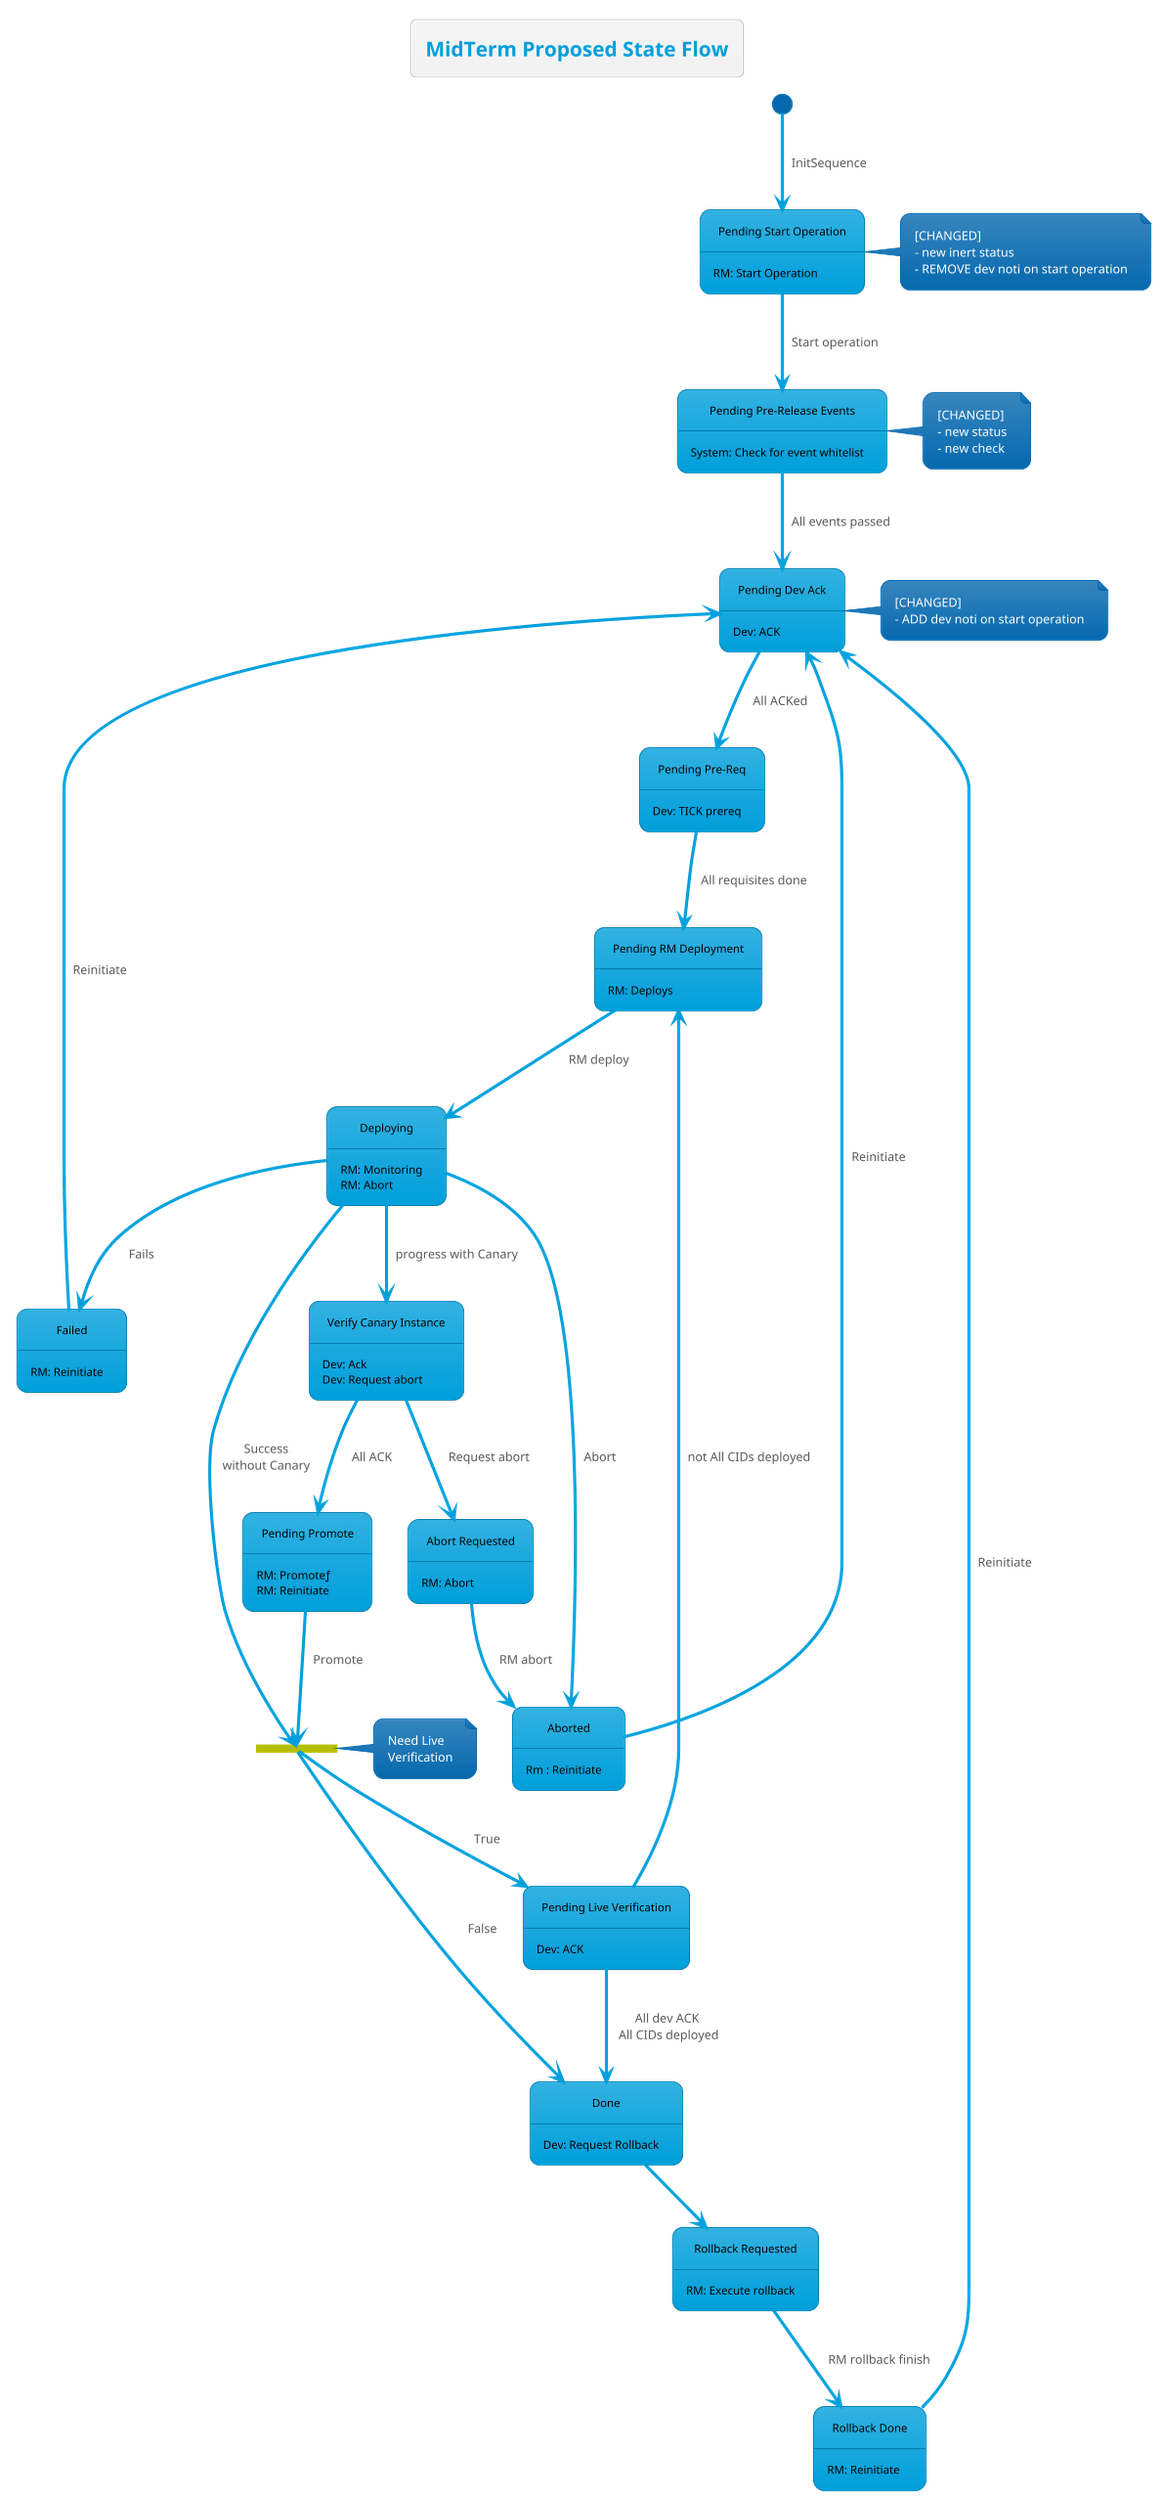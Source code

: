 @startuml
!theme bluegray
skinparam FooterFontColor black
skinparam StateFontColor black

state "Pending Start Operation" as preOp
state "Pending Dev Ack" as pendingDevAck
state "Pending Pre-Release Events" as pendingPreReleaseEvents
state "Pending Pre-Req" as pendingPreReq
state "Pending RM Deployment" as pendingRMDeploy
state "Verify Canary Instance" as verifyCanary
state "Pending Live Verification" as pendingLiveVer
state pendingLiveVerFork <<fork>>
state "Pending Promote" as pendingPromote
state "Abort Requested" as abortRequested
state "Rollback Requested" as rollbackRequested
state "Rollback Done" as rollbackDone

title MidTerm Proposed State Flow

[*] --> preOp : InitSequence
note right of preOp : [CHANGED]\n- new inert status\n- REMOVE dev noti on start operation
preOp: RM: Start Operation

note right of pendingPreReleaseEvents : [CHANGED] \n- new status\n- new check
preOp --> pendingPreReleaseEvents : Start operation

pendingPreReleaseEvents --> pendingDevAck : All events passed
pendingPreReleaseEvents: System: Check for event whitelist

note right of pendingDevAck : [CHANGED]\n- ADD dev noti on start operation
pendingDevAck: Dev: ACK
pendingDevAck --> pendingPreReq : All ACKed

pendingPreReq: Dev: TICK prereq

pendingPreReq --> pendingRMDeploy : All requisites done
pendingRMDeploy: RM: Deploys

pendingRMDeploy --> Deploying : RM deploy
Deploying : RM: Monitoring
Deploying : RM: Abort

Deploying --> Aborted : Abort

Deploying --> Failed : Fails

Failed --> pendingDevAck : Reinitiate
Failed: RM: Reinitiate

Deploying --> verifyCanary : progress with Canary
verifyCanary: Dev: Ack
verifyCanary: Dev: Request abort

verifyCanary --> pendingPromote : All ACK
pendingPromote: RM: Promoteƒ

verifyCanary --> abortRequested : Request abort
abortRequested: RM: Abort

abortRequested --> Aborted : RM abort
Aborted: Rm : Reinitiate

Aborted --> pendingDevAck : Reinitiate
pendingPromote: RM: Reinitiate

pendingPromote --> pendingLiveVerFork : Promote
note right of pendingLiveVerFork : Need Live\nVerification
pendingLiveVerFork --> pendingLiveVer : True
pendingLiveVerFork --> Done : False

pendingLiveVer --> Done :All dev ACK\n All CIDs deployed
pendingLiveVer --> pendingRMDeploy : not All CIDs deployed
pendingLiveVer: Dev: ACK

Deploying --> pendingLiveVerFork : Success\nwithout Canary

Done: Dev: Request Rollback

Done --> rollbackRequested
rollbackRequested: RM: Execute rollback

rollbackRequested --> rollbackDone : RM rollback finish
rollbackDone: RM: Reinitiate

rollbackDone --> pendingDevAck : Reinitiate

@enduml